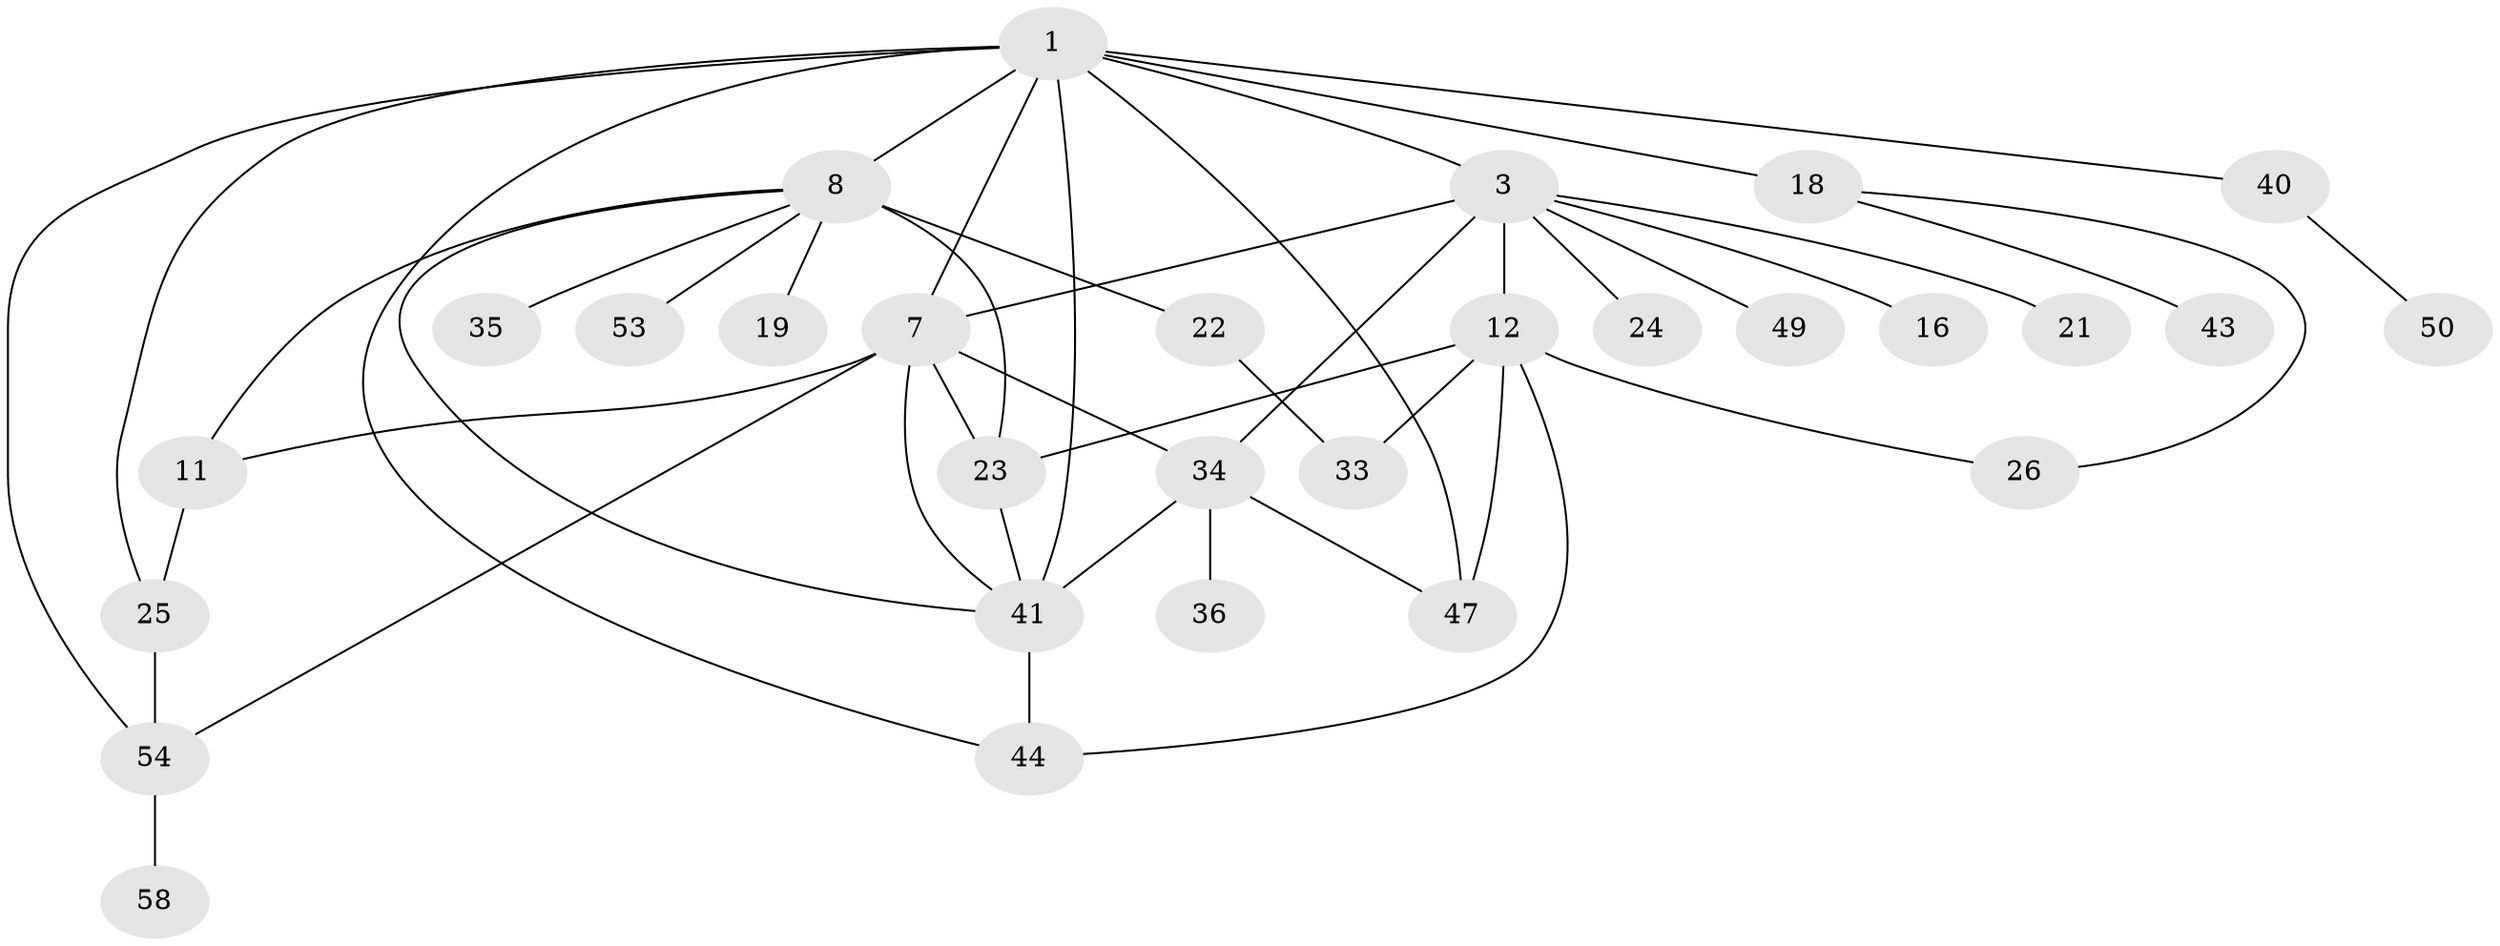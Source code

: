 // original degree distribution, {3: 0.22413793103448276, 6: 0.034482758620689655, 4: 0.13793103448275862, 5: 0.1206896551724138, 1: 0.25862068965517243, 2: 0.20689655172413793, 7: 0.017241379310344827}
// Generated by graph-tools (version 1.1) at 2025/13/03/09/25 04:13:38]
// undirected, 29 vertices, 46 edges
graph export_dot {
graph [start="1"]
  node [color=gray90,style=filled];
  1 [super="+2"];
  3 [super="+4+10+48"];
  7 [super="+29+42"];
  8 [super="+14+38"];
  11;
  12 [super="+13+45+31"];
  16;
  18;
  19;
  21;
  22;
  23 [super="+57+28"];
  24;
  25;
  26;
  33;
  34 [super="+39"];
  35;
  36;
  40;
  41 [super="+46"];
  43;
  44;
  47;
  49;
  50;
  53;
  54;
  58;
  1 -- 8 [weight=3];
  1 -- 3 [weight=2];
  1 -- 7 [weight=2];
  1 -- 40;
  1 -- 41 [weight=2];
  1 -- 44;
  1 -- 47;
  1 -- 18 [weight=2];
  1 -- 54;
  1 -- 25;
  3 -- 49;
  3 -- 16;
  3 -- 24;
  3 -- 12;
  3 -- 7;
  3 -- 34 [weight=2];
  3 -- 21;
  7 -- 54;
  7 -- 11;
  7 -- 41;
  7 -- 34;
  7 -- 23;
  8 -- 11;
  8 -- 41;
  8 -- 35;
  8 -- 19;
  8 -- 53;
  8 -- 22;
  8 -- 23;
  11 -- 25;
  12 -- 47;
  12 -- 33;
  12 -- 44;
  12 -- 26;
  12 -- 23;
  18 -- 26;
  18 -- 43;
  22 -- 33;
  23 -- 41;
  25 -- 54;
  34 -- 36;
  34 -- 47;
  34 -- 41;
  40 -- 50;
  41 -- 44;
  54 -- 58;
}
